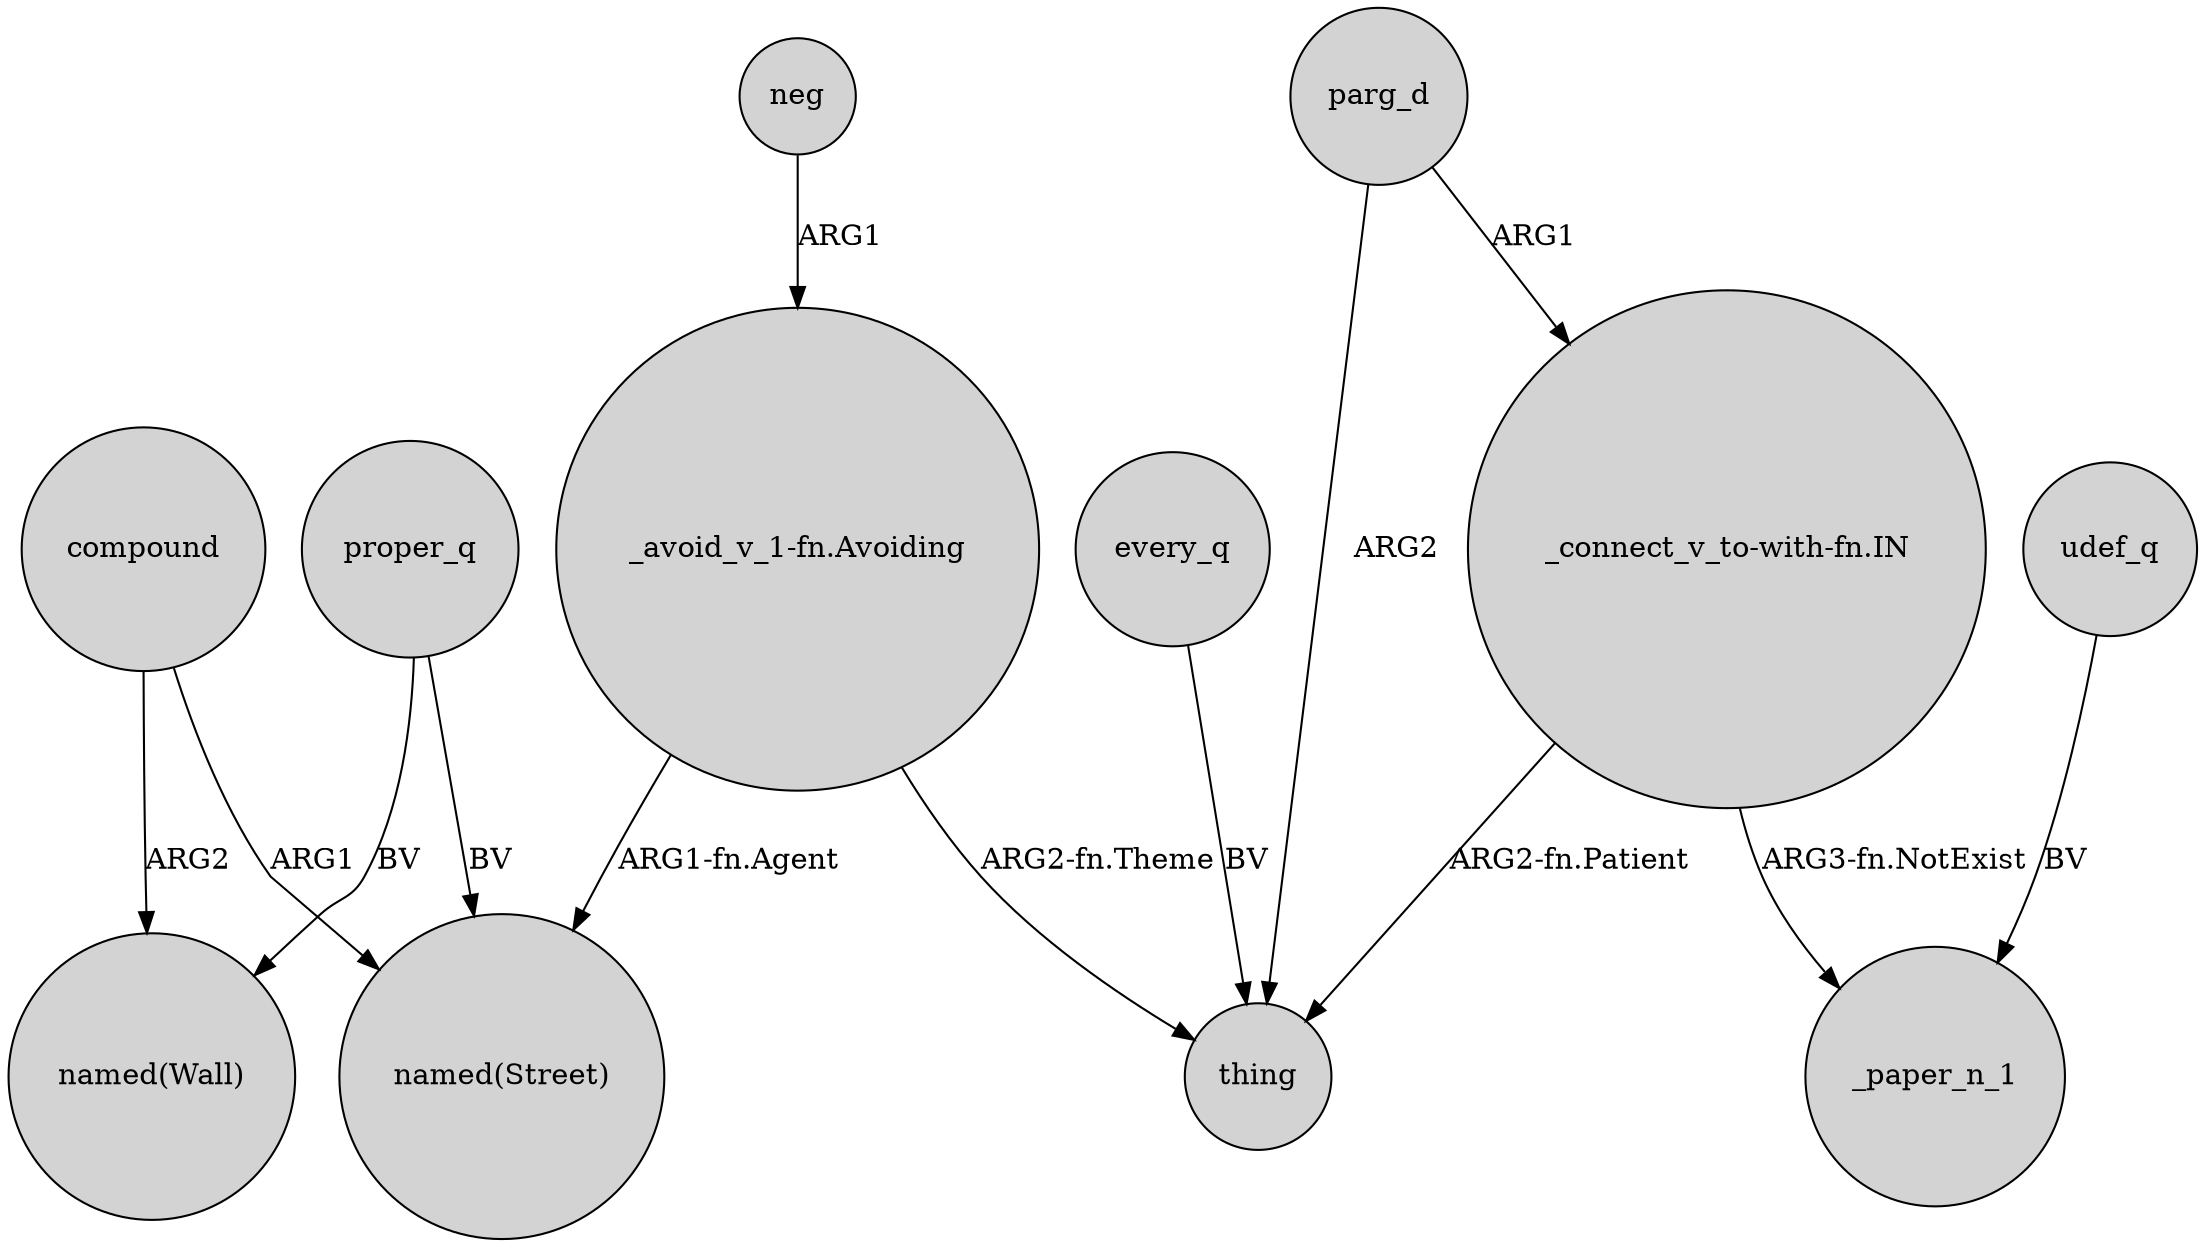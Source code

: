 digraph {
	node [shape=circle style=filled]
	"_connect_v_to-with-fn.IN" -> thing [label="ARG2-fn.Patient"]
	udef_q -> _paper_n_1 [label=BV]
	"_avoid_v_1-fn.Avoiding" -> thing [label="ARG2-fn.Theme"]
	compound -> "named(Wall)" [label=ARG2]
	parg_d -> thing [label=ARG2]
	"_avoid_v_1-fn.Avoiding" -> "named(Street)" [label="ARG1-fn.Agent"]
	compound -> "named(Street)" [label=ARG1]
	proper_q -> "named(Wall)" [label=BV]
	every_q -> thing [label=BV]
	parg_d -> "_connect_v_to-with-fn.IN" [label=ARG1]
	"_connect_v_to-with-fn.IN" -> _paper_n_1 [label="ARG3-fn.NotExist"]
	neg -> "_avoid_v_1-fn.Avoiding" [label=ARG1]
	proper_q -> "named(Street)" [label=BV]
}
